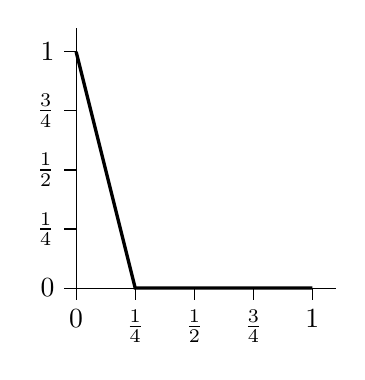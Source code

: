 \begin{tikzpicture}[domain=-.1:1.2,scale=3]
  \draw (-.05,0)--(1.1,0);
  \draw (0,-.05)--(0,1.1);
  \draw[very thick] (0,1)--(.25,0)--(1,0);
  \foreach \x in {0.25, 0.5, 0.75, 1}{
               \draw[thin] (\x,-0.05)--(\x,0);
               \draw[thin] (-.05,\x)--(0,\x);
};
\draw (0,-.05) node[below] {$0$};
\draw (.25,-.05) node[below] {$\frac{1}{4}$};
\draw (.5,-.05) node[below] {$\frac{1}{2}$};
\draw (.75,-.05) node[below] {$\frac{3}{4}$};
\draw (1,-.05) node[below] {$1$};
\draw (-.05,0) node[left] {$0$};
\draw (-.05,.25) node[left] {$\frac{1}{4}$};
\draw (-.05,.5) node[left] {$\frac{1}{2}$};
\draw (-.05,.75) node[left] {$\frac{3}{4}$};
\draw (-.05,1) node[left] {$1$};
\end{tikzpicture}
